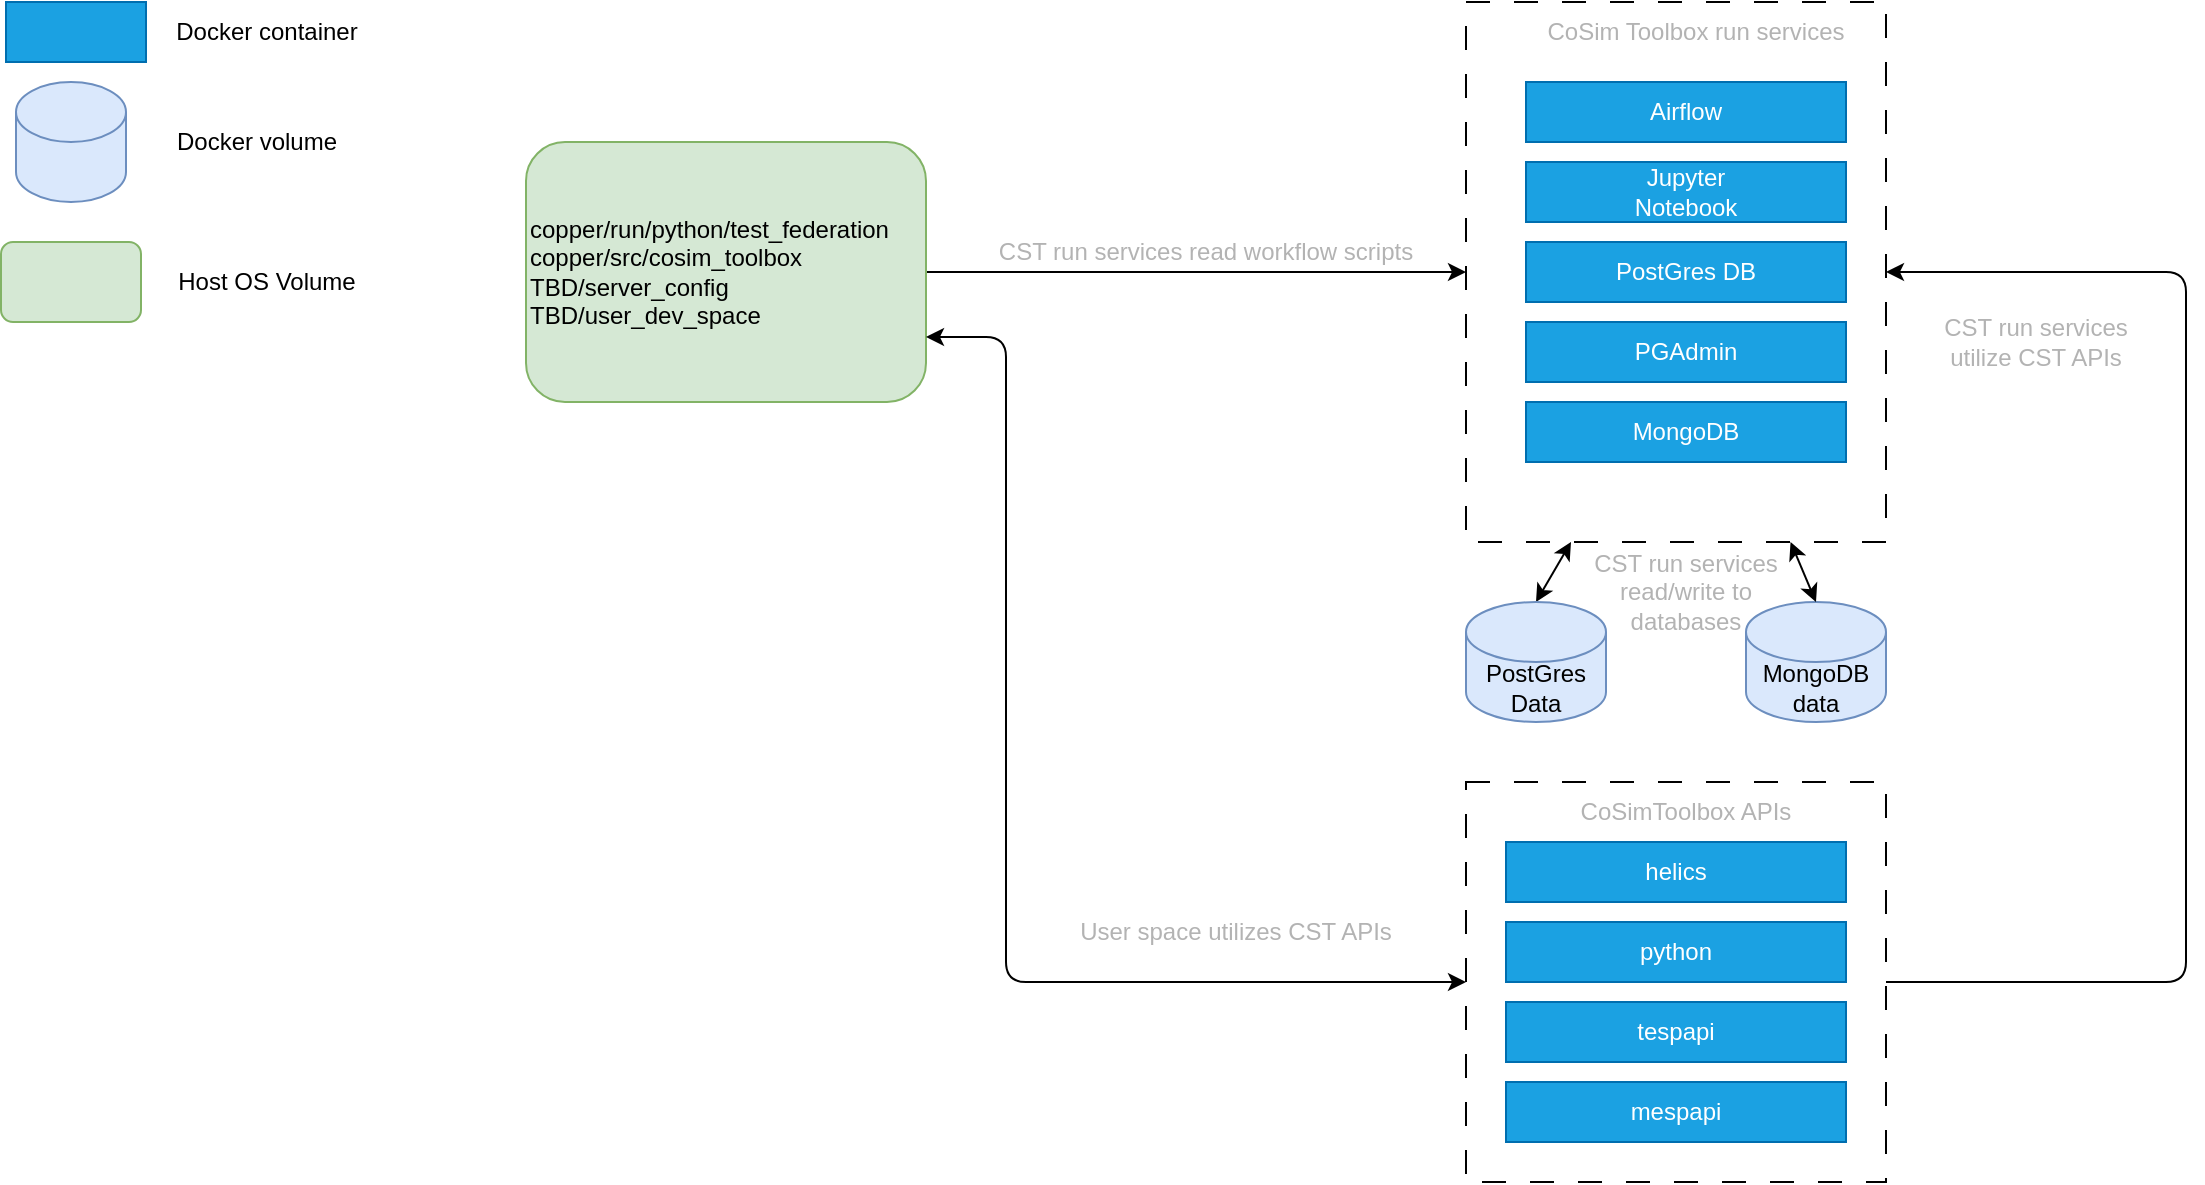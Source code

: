 <mxfile>
    <diagram id="5rJ5JkCVaiPd1HaaIhvB" name="Page-1">
        <mxGraphModel dx="1331" dy="826" grid="1" gridSize="10" guides="1" tooltips="1" connect="1" arrows="1" fold="1" page="1" pageScale="1" pageWidth="10000" pageHeight="10000" math="0" shadow="0">
            <root>
                <mxCell id="0"/>
                <mxCell id="1" parent="0"/>
                <mxCell id="29" value="" style="rounded=0;whiteSpace=wrap;html=1;fontColor=#000000;fillColor=none;dashed=1;dashPattern=12 12;" vertex="1" parent="1">
                    <mxGeometry x="810" y="440" width="210" height="200" as="geometry"/>
                </mxCell>
                <mxCell id="35" style="edgeStyle=elbowEdgeStyle;html=1;exitX=1;exitY=0.5;exitDx=0;exitDy=0;entryX=1;entryY=0.5;entryDx=0;entryDy=0;fontColor=#B3B3B3;startArrow=classic;startFill=1;endArrow=none;endFill=0;" edge="1" parent="1" source="17" target="29">
                    <mxGeometry relative="1" as="geometry">
                        <Array as="points">
                            <mxPoint x="1170" y="330"/>
                        </Array>
                    </mxGeometry>
                </mxCell>
                <mxCell id="17" value="" style="rounded=0;whiteSpace=wrap;html=1;fontColor=#000000;fillColor=none;dashed=1;dashPattern=12 12;" vertex="1" parent="1">
                    <mxGeometry x="810" y="50" width="210" height="270" as="geometry"/>
                </mxCell>
                <mxCell id="3" value="" style="rounded=0;whiteSpace=wrap;html=1;fillColor=#1ba1e2;fontColor=#ffffff;strokeColor=#006EAF;" vertex="1" parent="1">
                    <mxGeometry x="80" y="50" width="70" height="30" as="geometry"/>
                </mxCell>
                <mxCell id="4" value="Docker container" style="text;html=1;align=center;verticalAlign=middle;resizable=0;points=[];autosize=1;strokeColor=none;fillColor=none;" vertex="1" parent="1">
                    <mxGeometry x="155" y="50" width="110" height="30" as="geometry"/>
                </mxCell>
                <mxCell id="5" value="" style="shape=cylinder3;whiteSpace=wrap;html=1;boundedLbl=1;backgroundOutline=1;size=15;fillColor=#dae8fc;strokeColor=#6c8ebf;" vertex="1" parent="1">
                    <mxGeometry x="85" y="90" width="55" height="60" as="geometry"/>
                </mxCell>
                <mxCell id="6" value="Docker volume" style="text;html=1;align=center;verticalAlign=middle;resizable=0;points=[];autosize=1;strokeColor=none;fillColor=none;" vertex="1" parent="1">
                    <mxGeometry x="155" y="105" width="100" height="30" as="geometry"/>
                </mxCell>
                <mxCell id="7" value="" style="rounded=1;whiteSpace=wrap;html=1;fillColor=#d5e8d4;strokeColor=#82b366;" vertex="1" parent="1">
                    <mxGeometry x="77.5" y="170" width="70" height="40" as="geometry"/>
                </mxCell>
                <mxCell id="8" value="Host OS Volume" style="text;html=1;align=center;verticalAlign=middle;resizable=0;points=[];autosize=1;strokeColor=none;fillColor=none;" vertex="1" parent="1">
                    <mxGeometry x="155" y="175" width="110" height="30" as="geometry"/>
                </mxCell>
                <mxCell id="9" value="Airflow" style="rounded=0;whiteSpace=wrap;html=1;fillColor=#1ba1e2;fontColor=#ffffff;strokeColor=#006EAF;" vertex="1" parent="1">
                    <mxGeometry x="840" y="90" width="160" height="30" as="geometry"/>
                </mxCell>
                <mxCell id="10" value="Jupyter&lt;br&gt;Notebook" style="rounded=0;whiteSpace=wrap;html=1;fillColor=#1ba1e2;fontColor=#ffffff;strokeColor=#006EAF;" vertex="1" parent="1">
                    <mxGeometry x="840" y="130" width="160" height="30" as="geometry"/>
                </mxCell>
                <mxCell id="14" style="edgeStyle=none;html=1;exitX=0.5;exitY=0;exitDx=0;exitDy=0;exitPerimeter=0;entryX=0.25;entryY=1;entryDx=0;entryDy=0;fontColor=#000000;startArrow=classic;startFill=1;" edge="1" parent="1" source="11" target="17">
                    <mxGeometry relative="1" as="geometry"/>
                </mxCell>
                <mxCell id="11" value="&lt;font color=&quot;#000000&quot;&gt;PostGres&lt;br&gt;Data&lt;br&gt;&lt;/font&gt;" style="shape=cylinder3;whiteSpace=wrap;html=1;boundedLbl=1;backgroundOutline=1;size=15;fillColor=#dae8fc;strokeColor=#6c8ebf;" vertex="1" parent="1">
                    <mxGeometry x="810" y="350" width="70" height="60" as="geometry"/>
                </mxCell>
                <mxCell id="13" value="&lt;font color=&quot;#000000&quot;&gt;MongoDB&lt;br&gt;data&lt;br&gt;&lt;/font&gt;" style="shape=cylinder3;whiteSpace=wrap;html=1;boundedLbl=1;backgroundOutline=1;size=15;fillColor=#dae8fc;strokeColor=#6c8ebf;" vertex="1" parent="1">
                    <mxGeometry x="950" y="350" width="70" height="60" as="geometry"/>
                </mxCell>
                <mxCell id="15" style="edgeStyle=none;html=1;exitX=0.5;exitY=0;exitDx=0;exitDy=0;exitPerimeter=0;fontColor=#000000;startArrow=classic;startFill=1;" edge="1" parent="1" source="13" target="17">
                    <mxGeometry relative="1" as="geometry">
                        <mxPoint x="885" y="280" as="sourcePoint"/>
                        <mxPoint x="890" y="260" as="targetPoint"/>
                    </mxGeometry>
                </mxCell>
                <mxCell id="19" style="edgeStyle=none;html=1;exitX=1;exitY=0.5;exitDx=0;exitDy=0;fontColor=#B3B3B3;startArrow=none;startFill=0;" edge="1" parent="1" source="16" target="17">
                    <mxGeometry relative="1" as="geometry"/>
                </mxCell>
                <mxCell id="16" value="&lt;font color=&quot;#000000&quot;&gt;copper/run/python/test_federation&lt;br&gt;copper/src/cosim_toolbox&lt;br&gt;TBD/server_config&lt;br&gt;TBD/user_dev_space&lt;br&gt;&lt;/font&gt;" style="rounded=1;whiteSpace=wrap;html=1;fillColor=#d5e8d4;strokeColor=#82b366;align=left;" vertex="1" parent="1">
                    <mxGeometry x="340" y="120" width="200" height="130" as="geometry"/>
                </mxCell>
                <mxCell id="18" value="&lt;font color=&quot;#b3b3b3&quot;&gt;CoSim Toolbox run services&lt;/font&gt;" style="text;strokeColor=none;align=center;fillColor=none;html=1;verticalAlign=middle;whiteSpace=wrap;rounded=0;fontColor=#4D4D4D;" vertex="1" parent="1">
                    <mxGeometry x="840" y="50" width="170" height="30" as="geometry"/>
                </mxCell>
                <mxCell id="20" value="&lt;font color=&quot;#b3b3b3&quot;&gt;CST run services read workflow scripts&lt;/font&gt;" style="text;strokeColor=none;align=center;fillColor=none;html=1;verticalAlign=middle;whiteSpace=wrap;rounded=0;fontColor=#4D4D4D;" vertex="1" parent="1">
                    <mxGeometry x="570" y="160" width="220" height="30" as="geometry"/>
                </mxCell>
                <mxCell id="21" value="&lt;font color=&quot;#b3b3b3&quot;&gt;CST run services read/write to databases&lt;/font&gt;" style="text;strokeColor=none;align=center;fillColor=none;html=1;verticalAlign=middle;whiteSpace=wrap;rounded=0;fontColor=#4D4D4D;" vertex="1" parent="1">
                    <mxGeometry x="865" y="330" width="110" height="30" as="geometry"/>
                </mxCell>
                <mxCell id="25" value="&lt;font color=&quot;#b3b3b3&quot;&gt;CoSimToolbox APIs&lt;/font&gt;" style="text;strokeColor=none;align=center;fillColor=none;html=1;verticalAlign=middle;whiteSpace=wrap;rounded=0;fontColor=#4D4D4D;" vertex="1" parent="1">
                    <mxGeometry x="835" y="440" width="170" height="30" as="geometry"/>
                </mxCell>
                <mxCell id="26" value="helics" style="rounded=0;whiteSpace=wrap;html=1;fillColor=#1ba1e2;fontColor=#ffffff;strokeColor=#006EAF;" vertex="1" parent="1">
                    <mxGeometry x="830" y="470" width="170" height="30" as="geometry"/>
                </mxCell>
                <mxCell id="30" value="python" style="rounded=0;whiteSpace=wrap;html=1;fillColor=#1ba1e2;fontColor=#ffffff;strokeColor=#006EAF;" vertex="1" parent="1">
                    <mxGeometry x="830" y="510" width="170" height="30" as="geometry"/>
                </mxCell>
                <mxCell id="31" value="tespapi" style="rounded=0;whiteSpace=wrap;html=1;fillColor=#1ba1e2;fontColor=#ffffff;strokeColor=#006EAF;" vertex="1" parent="1">
                    <mxGeometry x="830" y="550" width="170" height="30" as="geometry"/>
                </mxCell>
                <mxCell id="32" value="mespapi" style="rounded=0;whiteSpace=wrap;html=1;fillColor=#1ba1e2;fontColor=#ffffff;strokeColor=#006EAF;" vertex="1" parent="1">
                    <mxGeometry x="830" y="590" width="170" height="30" as="geometry"/>
                </mxCell>
                <mxCell id="36" value="&lt;font color=&quot;#b3b3b3&quot;&gt;CST run services utilize CST APIs&lt;/font&gt;" style="text;strokeColor=none;align=center;fillColor=none;html=1;verticalAlign=middle;whiteSpace=wrap;rounded=0;fontColor=#4D4D4D;" vertex="1" parent="1">
                    <mxGeometry x="1040" y="205" width="110" height="30" as="geometry"/>
                </mxCell>
                <mxCell id="37" style="edgeStyle=elbowEdgeStyle;html=1;exitX=1;exitY=0.75;exitDx=0;exitDy=0;entryX=0;entryY=0.5;entryDx=0;entryDy=0;fontColor=#B3B3B3;startArrow=classic;startFill=1;endArrow=classic;endFill=1;" edge="1" parent="1" source="16" target="29">
                    <mxGeometry relative="1" as="geometry">
                        <mxPoint x="365" y="280" as="sourcePoint"/>
                        <mxPoint x="365" y="660" as="targetPoint"/>
                        <Array as="points">
                            <mxPoint x="580" y="350"/>
                        </Array>
                    </mxGeometry>
                </mxCell>
                <mxCell id="38" value="&lt;font color=&quot;#b3b3b3&quot;&gt;User space utilizes CST APIs&lt;/font&gt;" style="text;strokeColor=none;align=center;fillColor=none;html=1;verticalAlign=middle;whiteSpace=wrap;rounded=0;fontColor=#4D4D4D;" vertex="1" parent="1">
                    <mxGeometry x="590" y="500" width="210" height="30" as="geometry"/>
                </mxCell>
                <mxCell id="39" value="PostGres DB" style="rounded=0;whiteSpace=wrap;html=1;fillColor=#1ba1e2;fontColor=#ffffff;strokeColor=#006EAF;" vertex="1" parent="1">
                    <mxGeometry x="840" y="170" width="160" height="30" as="geometry"/>
                </mxCell>
                <mxCell id="40" value="PGAdmin" style="rounded=0;whiteSpace=wrap;html=1;fillColor=#1ba1e2;fontColor=#ffffff;strokeColor=#006EAF;" vertex="1" parent="1">
                    <mxGeometry x="840" y="210" width="160" height="30" as="geometry"/>
                </mxCell>
                <mxCell id="41" value="MongoDB" style="rounded=0;whiteSpace=wrap;html=1;fillColor=#1ba1e2;fontColor=#ffffff;strokeColor=#006EAF;" vertex="1" parent="1">
                    <mxGeometry x="840" y="250" width="160" height="30" as="geometry"/>
                </mxCell>
            </root>
        </mxGraphModel>
    </diagram>
</mxfile>